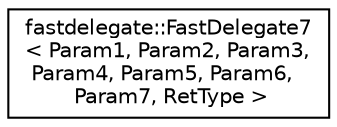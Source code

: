 digraph "Graphical Class Hierarchy"
{
 // INTERACTIVE_SVG=YES
  edge [fontname="Helvetica",fontsize="10",labelfontname="Helvetica",labelfontsize="10"];
  node [fontname="Helvetica",fontsize="10",shape=record];
  rankdir="LR";
  Node1 [label="fastdelegate::FastDelegate7\l\< Param1, Param2, Param3,\l Param4, Param5, Param6,\l Param7, RetType \>",height=0.2,width=0.4,color="black", fillcolor="white", style="filled",URL="$classfastdelegate_1_1FastDelegate7.html"];
}

